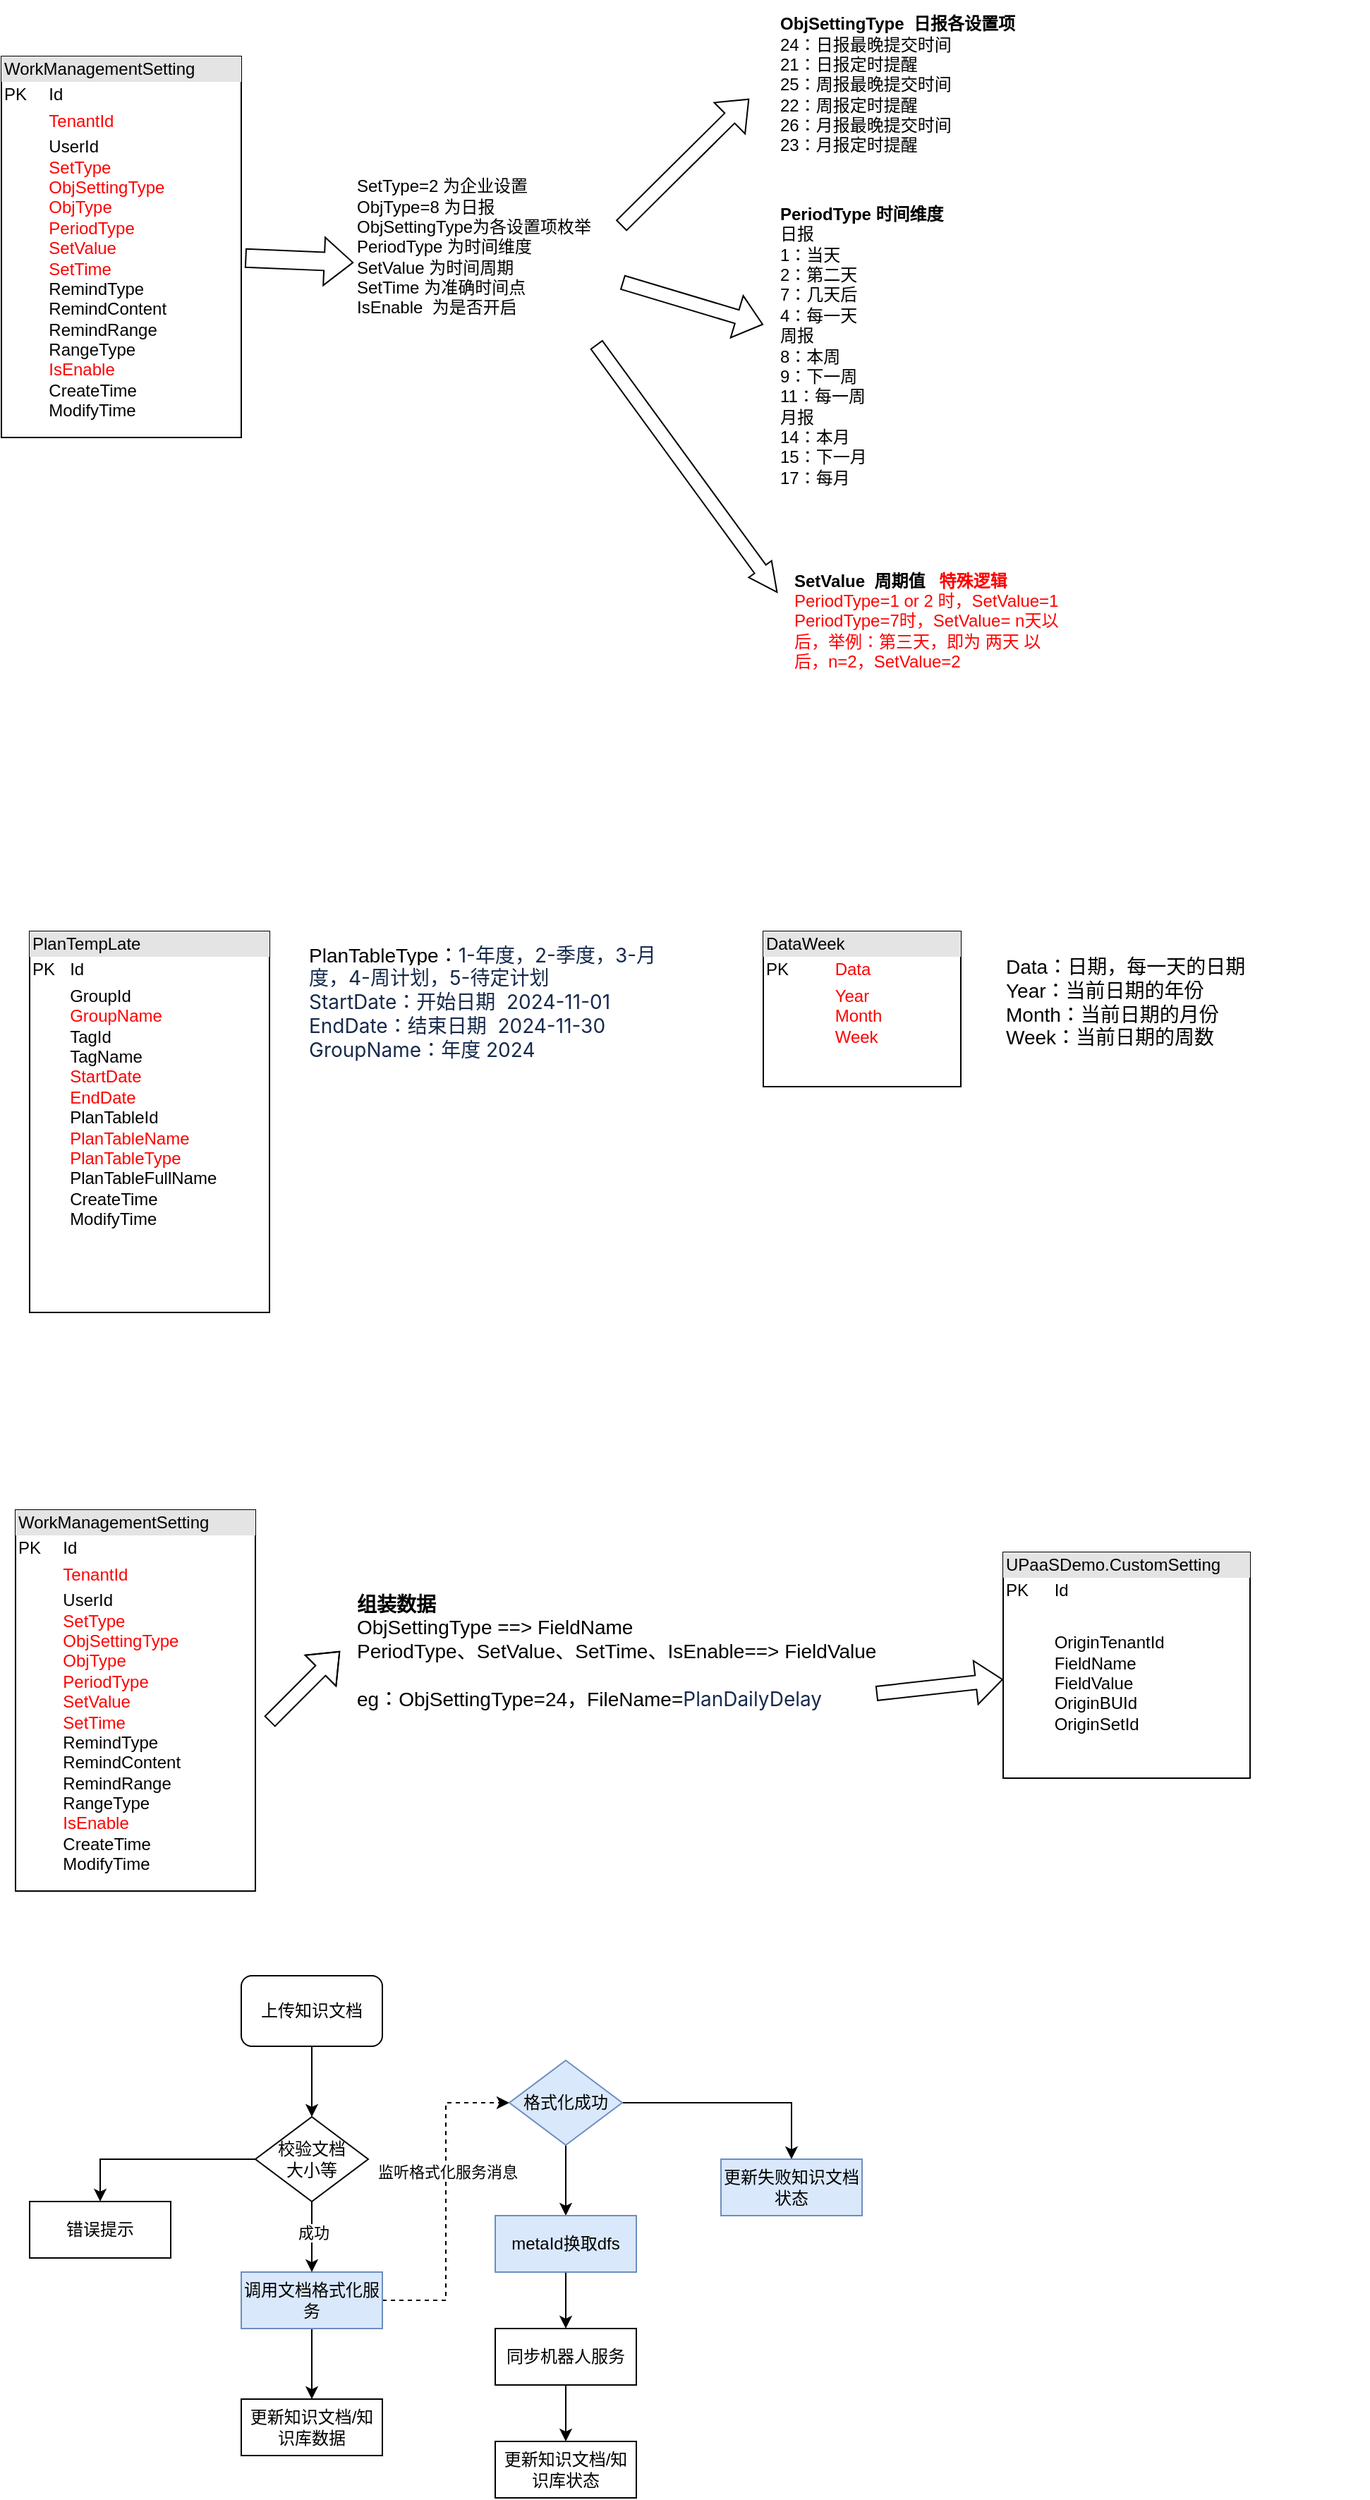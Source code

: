 <mxfile version="24.9.0">
  <diagram name="第 1 页" id="shWuY2HUWkcWStt58Jba">
    <mxGraphModel dx="1050" dy="564" grid="1" gridSize="10" guides="1" tooltips="1" connect="1" arrows="1" fold="1" page="1" pageScale="1" pageWidth="300000" pageHeight="30000" math="0" shadow="0">
      <root>
        <mxCell id="0" />
        <mxCell id="1" parent="0" />
        <mxCell id="7VeYFvIH7S3LwfYsSpzn-1" value="&lt;div style=&quot;box-sizing:border-box;width:100%;background:#e4e4e4;padding:2px;&quot;&gt;WorkManagementSetting&lt;/div&gt;&lt;table style=&quot;width:100%;font-size:1em;&quot; cellpadding=&quot;2&quot; cellspacing=&quot;0&quot;&gt;&lt;tbody&gt;&lt;tr&gt;&lt;td&gt;PK&lt;/td&gt;&lt;td&gt;Id&lt;/td&gt;&lt;/tr&gt;&lt;tr&gt;&lt;td&gt;&lt;br&gt;&lt;/td&gt;&lt;td&gt;&lt;font color=&quot;#ff0000&quot;&gt;TenantId&lt;/font&gt;&lt;/td&gt;&lt;/tr&gt;&lt;tr&gt;&lt;td&gt;&lt;/td&gt;&lt;td&gt;UserId&lt;br&gt;&lt;font color=&quot;#ff0000&quot;&gt;SetType&lt;br&gt;ObjSettingType&lt;br&gt;ObjType&lt;br&gt;PeriodType&lt;br&gt;SetValue&lt;br&gt;SetTime&lt;/font&gt;&lt;br&gt;RemindType&lt;br&gt;RemindContent&lt;br&gt;RemindRange&lt;br&gt;RangeType&lt;br&gt;&lt;font color=&quot;#ff0000&quot;&gt;IsEnable&lt;/font&gt;&lt;br&gt;CreateTime&lt;br&gt;ModifyTime&lt;br&gt;&lt;br&gt;&lt;/td&gt;&lt;/tr&gt;&lt;/tbody&gt;&lt;/table&gt;" style="verticalAlign=top;align=left;overflow=fill;html=1;whiteSpace=wrap;" parent="1" vertex="1">
          <mxGeometry x="70" y="60" width="170" height="270" as="geometry" />
        </mxCell>
        <mxCell id="7VeYFvIH7S3LwfYsSpzn-3" value="&lt;div style=&quot;&quot;&gt;&lt;span style=&quot;background-color: initial;&quot;&gt;SetType=2 为企业设置&lt;/span&gt;&lt;/div&gt;&lt;div style=&quot;&quot;&gt;ObjType=8 为日报&lt;span style=&quot;background-color: initial;&quot;&gt;&lt;br&gt;&lt;/span&gt;&lt;/div&gt;&lt;div style=&quot;&quot;&gt;ObjSettingType为各设置项枚举&lt;/div&gt;&lt;div style=&quot;&quot;&gt;PeriodType 为时间维度&lt;/div&gt;&lt;div&gt;SetValue 为时间周期&lt;/div&gt;&lt;div&gt;SetTime 为准确时间点&lt;/div&gt;&lt;div&gt;IsEnable&amp;nbsp; 为是否开启&lt;/div&gt;" style="text;html=1;align=left;verticalAlign=middle;whiteSpace=wrap;rounded=0;strokeColor=none;" parent="1" vertex="1">
          <mxGeometry x="320" y="125" width="190" height="140" as="geometry" />
        </mxCell>
        <mxCell id="7VeYFvIH7S3LwfYsSpzn-5" value="&lt;b&gt;ObjSettingType&amp;nbsp; 日报各设置项&lt;/b&gt;&lt;div&gt;24：日报最晚提交时间&lt;/div&gt;&lt;div&gt;21：日报定时提醒&lt;/div&gt;&lt;div&gt;25：周报最晚提交时间&lt;/div&gt;&lt;div&gt;22：周报定时提醒&lt;/div&gt;&lt;div&gt;26：月报最晚提交时间&lt;/div&gt;&lt;div&gt;23：月报定时提醒&lt;/div&gt;" style="text;html=1;align=left;verticalAlign=middle;whiteSpace=wrap;rounded=0;" parent="1" vertex="1">
          <mxGeometry x="620" y="20" width="200" height="120" as="geometry" />
        </mxCell>
        <mxCell id="7VeYFvIH7S3LwfYsSpzn-7" value="&lt;b&gt;PeriodType 时间维度&lt;/b&gt;&lt;div&gt;日报&lt;/div&gt;&lt;div&gt;1：当天&lt;/div&gt;&lt;div&gt;2：第二天&lt;/div&gt;&lt;div&gt;7：几天后&lt;/div&gt;&lt;div&gt;4：每一天&lt;/div&gt;&lt;div&gt;周报&lt;/div&gt;&lt;div&gt;8：本周&lt;/div&gt;&lt;div&gt;9：下一周&lt;/div&gt;&lt;div&gt;11：每一周&lt;/div&gt;&lt;div&gt;月报&lt;/div&gt;&lt;div&gt;14：本月&lt;/div&gt;&lt;div&gt;15：下一月&lt;/div&gt;&lt;div&gt;17：每月&lt;/div&gt;" style="text;html=1;align=left;verticalAlign=middle;whiteSpace=wrap;rounded=0;" parent="1" vertex="1">
          <mxGeometry x="620" y="160" width="170" height="210" as="geometry" />
        </mxCell>
        <mxCell id="7VeYFvIH7S3LwfYsSpzn-9" value="&lt;b&gt;SetValue&amp;nbsp; 周期值&amp;nbsp; &amp;nbsp;&lt;font color=&quot;#ff0000&quot;&gt;特殊逻辑&lt;/font&gt;&lt;/b&gt;&lt;div&gt;&lt;font color=&quot;#ff0000&quot;&gt;PeriodType=1 or 2 时，SetValue=1&amp;nbsp;&lt;/font&gt;&lt;/div&gt;&lt;div&gt;&lt;font color=&quot;#ff0000&quot;&gt;PeriodType=7时，SetValue= n天以后，举例：第三天，即为 两天 以后，n=2，SetValue=2&lt;/font&gt;&lt;/div&gt;" style="text;html=1;align=left;verticalAlign=middle;whiteSpace=wrap;rounded=0;" parent="1" vertex="1">
          <mxGeometry x="630" y="400" width="200" height="120" as="geometry" />
        </mxCell>
        <mxCell id="7VeYFvIH7S3LwfYsSpzn-11" value="" style="shape=flexArrow;endArrow=classic;html=1;rounded=0;entryX=-0.002;entryY=0.579;entryDx=0;entryDy=0;entryPerimeter=0;exitX=1.016;exitY=0.529;exitDx=0;exitDy=0;exitPerimeter=0;width=13;endSize=6.44;" parent="1" source="7VeYFvIH7S3LwfYsSpzn-1" target="7VeYFvIH7S3LwfYsSpzn-3" edge="1">
          <mxGeometry width="50" height="50" relative="1" as="geometry">
            <mxPoint x="250" y="210" as="sourcePoint" />
            <mxPoint x="300" y="160" as="targetPoint" />
          </mxGeometry>
        </mxCell>
        <mxCell id="7VeYFvIH7S3LwfYsSpzn-12" value="" style="shape=flexArrow;endArrow=classic;html=1;rounded=0;exitX=0.996;exitY=0.393;exitDx=0;exitDy=0;exitPerimeter=0;" parent="1" source="7VeYFvIH7S3LwfYsSpzn-3" edge="1">
          <mxGeometry width="50" height="50" relative="1" as="geometry">
            <mxPoint x="530" y="150" as="sourcePoint" />
            <mxPoint x="600" y="90" as="targetPoint" />
          </mxGeometry>
        </mxCell>
        <mxCell id="7VeYFvIH7S3LwfYsSpzn-13" value="" style="shape=flexArrow;endArrow=classic;html=1;rounded=0;" parent="1" edge="1">
          <mxGeometry width="50" height="50" relative="1" as="geometry">
            <mxPoint x="510" y="220" as="sourcePoint" />
            <mxPoint x="610" y="250" as="targetPoint" />
          </mxGeometry>
        </mxCell>
        <mxCell id="7VeYFvIH7S3LwfYsSpzn-14" value="" style="shape=flexArrow;endArrow=classic;html=1;rounded=0;exitX=0.903;exitY=0.993;exitDx=0;exitDy=0;endWidth=9;endSize=6.4;exitPerimeter=0;" parent="1" source="7VeYFvIH7S3LwfYsSpzn-3" edge="1">
          <mxGeometry width="50" height="50" relative="1" as="geometry">
            <mxPoint x="510" y="330" as="sourcePoint" />
            <mxPoint x="620" y="440" as="targetPoint" />
          </mxGeometry>
        </mxCell>
        <mxCell id="zKdpXXExsagisuEClEvH-1" value="&lt;div style=&quot;box-sizing:border-box;width:100%;background:#e4e4e4;padding:2px;&quot;&gt;PlanTempLate&lt;/div&gt;&lt;table style=&quot;width:100%;font-size:1em;&quot; cellpadding=&quot;2&quot; cellspacing=&quot;0&quot;&gt;&lt;tbody&gt;&lt;tr&gt;&lt;td&gt;PK&lt;/td&gt;&lt;td&gt;Id&lt;/td&gt;&lt;/tr&gt;&lt;tr&gt;&lt;td&gt;&lt;br&gt;&lt;/td&gt;&lt;td&gt;GroupId&lt;br&gt;&lt;font color=&quot;#ff0000&quot;&gt;GroupName&lt;/font&gt;&lt;br&gt;TagId&lt;br&gt;TagName&lt;br&gt;&lt;font color=&quot;#ff0000&quot;&gt;StartDate&lt;br&gt;EndDate&lt;/font&gt;&lt;br&gt;PlanTableId&lt;br&gt;&lt;font color=&quot;#ff0000&quot;&gt;PlanTableName&lt;br&gt;PlanTableType&lt;/font&gt;&lt;br&gt;PlanTableFullName&lt;br&gt;CreateTime&lt;br&gt;ModifyTime&lt;/td&gt;&lt;/tr&gt;&lt;tr&gt;&lt;td&gt;&lt;/td&gt;&lt;td&gt;&lt;br&gt;&lt;br&gt;&lt;/td&gt;&lt;/tr&gt;&lt;/tbody&gt;&lt;/table&gt;" style="verticalAlign=top;align=left;overflow=fill;html=1;whiteSpace=wrap;" parent="1" vertex="1">
          <mxGeometry x="90" y="680" width="170" height="270" as="geometry" />
        </mxCell>
        <mxCell id="zKdpXXExsagisuEClEvH-2" value="&lt;font style=&quot;font-size: 14px;&quot;&gt;PlanTableType：&lt;/font&gt;&lt;span style=&quot;color: rgb(23, 43, 77); font-family: -apple-system, BlinkMacSystemFont, &amp;quot;Segoe UI&amp;quot;, Roboto, Oxygen, Ubuntu, &amp;quot;Fira Sans&amp;quot;, &amp;quot;Droid Sans&amp;quot;, &amp;quot;Helvetica Neue&amp;quot;, sans-serif; font-size: 14px; background-color: rgb(255, 255, 255);&quot;&gt;1-年度，2-季度，3-月度，4-周计划，5-待定计划&lt;/span&gt;&lt;div&gt;&lt;span style=&quot;color: rgb(23, 43, 77); font-family: -apple-system, BlinkMacSystemFont, &amp;quot;Segoe UI&amp;quot;, Roboto, Oxygen, Ubuntu, &amp;quot;Fira Sans&amp;quot;, &amp;quot;Droid Sans&amp;quot;, &amp;quot;Helvetica Neue&amp;quot;, sans-serif; font-size: 14px; background-color: rgb(255, 255, 255);&quot;&gt;StartDate：开始日期&amp;nbsp; 2024-11-01&lt;/span&gt;&lt;/div&gt;&lt;div&gt;&lt;span style=&quot;color: rgb(23, 43, 77); font-family: -apple-system, BlinkMacSystemFont, &amp;quot;Segoe UI&amp;quot;, Roboto, Oxygen, Ubuntu, &amp;quot;Fira Sans&amp;quot;, &amp;quot;Droid Sans&amp;quot;, &amp;quot;Helvetica Neue&amp;quot;, sans-serif; font-size: 14px; background-color: rgb(255, 255, 255);&quot;&gt;EndDate：结束日期&amp;nbsp; 2024-11-30&lt;/span&gt;&lt;/div&gt;&lt;div&gt;&lt;span style=&quot;color: rgb(23, 43, 77); font-family: -apple-system, BlinkMacSystemFont, &amp;quot;Segoe UI&amp;quot;, Roboto, Oxygen, Ubuntu, &amp;quot;Fira Sans&amp;quot;, &amp;quot;Droid Sans&amp;quot;, &amp;quot;Helvetica Neue&amp;quot;, sans-serif; font-size: 14px; background-color: rgb(255, 255, 255);&quot;&gt;GroupName：年度 2024&lt;/span&gt;&lt;/div&gt;" style="text;html=1;align=left;verticalAlign=middle;whiteSpace=wrap;rounded=0;" parent="1" vertex="1">
          <mxGeometry x="285.5" y="660" width="259" height="140" as="geometry" />
        </mxCell>
        <mxCell id="zKdpXXExsagisuEClEvH-3" value="&lt;div style=&quot;box-sizing:border-box;width:100%;background:#e4e4e4;padding:2px;&quot;&gt;DataWeek&lt;/div&gt;&lt;table style=&quot;width:100%;font-size:1em;&quot; cellpadding=&quot;2&quot; cellspacing=&quot;0&quot;&gt;&lt;tbody&gt;&lt;tr&gt;&lt;td&gt;PK&lt;/td&gt;&lt;td&gt;&lt;font color=&quot;#ff0000&quot;&gt;Data&lt;/font&gt;&lt;/td&gt;&lt;/tr&gt;&lt;tr&gt;&lt;td&gt;&lt;font color=&quot;#ff0000&quot;&gt;&lt;br&gt;&lt;/font&gt;&lt;/td&gt;&lt;td&gt;&lt;font color=&quot;#ff0000&quot;&gt;Year&lt;br&gt;Month&lt;br&gt;Week&lt;/font&gt;&lt;/td&gt;&lt;/tr&gt;&lt;tr&gt;&lt;td&gt;&lt;/td&gt;&lt;td&gt;&lt;br&gt;&lt;br&gt;&lt;/td&gt;&lt;/tr&gt;&lt;/tbody&gt;&lt;/table&gt;" style="verticalAlign=top;align=left;overflow=fill;html=1;whiteSpace=wrap;" parent="1" vertex="1">
          <mxGeometry x="610" y="680" width="140" height="110" as="geometry" />
        </mxCell>
        <mxCell id="zKdpXXExsagisuEClEvH-4" value="&lt;span style=&quot;font-size: 14px;&quot;&gt;Data：日期，每一天的日期&lt;/span&gt;&lt;div&gt;&lt;span style=&quot;font-size: 14px;&quot;&gt;Year：当前日期的年份&lt;/span&gt;&lt;/div&gt;&lt;div&gt;&lt;span style=&quot;font-size: 14px;&quot;&gt;Month：当前日期的月份&lt;/span&gt;&lt;/div&gt;&lt;div&gt;&lt;span style=&quot;font-size: 14px;&quot;&gt;Week：当前日期的周数&lt;/span&gt;&lt;/div&gt;" style="text;html=1;align=left;verticalAlign=middle;whiteSpace=wrap;rounded=0;" parent="1" vertex="1">
          <mxGeometry x="780" y="660" width="259" height="140" as="geometry" />
        </mxCell>
        <mxCell id="bufFFtMxC0N4FM9tlRHT-1" value="&lt;div style=&quot;box-sizing:border-box;width:100%;background:#e4e4e4;padding:2px;&quot;&gt;WorkManagementSetting&lt;/div&gt;&lt;table style=&quot;width:100%;font-size:1em;&quot; cellpadding=&quot;2&quot; cellspacing=&quot;0&quot;&gt;&lt;tbody&gt;&lt;tr&gt;&lt;td&gt;PK&lt;/td&gt;&lt;td&gt;Id&lt;/td&gt;&lt;/tr&gt;&lt;tr&gt;&lt;td&gt;&lt;br&gt;&lt;/td&gt;&lt;td&gt;&lt;font color=&quot;#ff0000&quot;&gt;TenantId&lt;/font&gt;&lt;/td&gt;&lt;/tr&gt;&lt;tr&gt;&lt;td&gt;&lt;/td&gt;&lt;td&gt;UserId&lt;br&gt;&lt;font color=&quot;#ff0000&quot;&gt;SetType&lt;br&gt;ObjSettingType&lt;br&gt;ObjType&lt;br&gt;PeriodType&lt;br&gt;SetValue&lt;br&gt;SetTime&lt;/font&gt;&lt;br&gt;RemindType&lt;br&gt;RemindContent&lt;br&gt;RemindRange&lt;br&gt;RangeType&lt;br&gt;&lt;font color=&quot;#ff0000&quot;&gt;IsEnable&lt;/font&gt;&lt;br&gt;CreateTime&lt;br&gt;ModifyTime&lt;br&gt;&lt;br&gt;&lt;/td&gt;&lt;/tr&gt;&lt;/tbody&gt;&lt;/table&gt;" style="verticalAlign=top;align=left;overflow=fill;html=1;whiteSpace=wrap;" vertex="1" parent="1">
          <mxGeometry x="80" y="1090" width="170" height="270" as="geometry" />
        </mxCell>
        <mxCell id="bufFFtMxC0N4FM9tlRHT-2" value="&lt;div style=&quot;box-sizing:border-box;width:100%;background:#e4e4e4;padding:2px;&quot;&gt;UPaaSDemo.CustomSetting&lt;/div&gt;&lt;table style=&quot;width:100%;font-size:1em;&quot; cellpadding=&quot;2&quot; cellspacing=&quot;0&quot;&gt;&lt;tbody&gt;&lt;tr&gt;&lt;td&gt;PK&lt;/td&gt;&lt;td&gt;Id&lt;/td&gt;&lt;/tr&gt;&lt;tr&gt;&lt;td&gt;&lt;br&gt;&lt;/td&gt;&lt;td&gt;&lt;/td&gt;&lt;/tr&gt;&lt;tr&gt;&lt;td&gt;&lt;/td&gt;&lt;td&gt;OriginTenantId&lt;br&gt;FieldName&lt;br&gt;FieldValue&lt;br&gt;OriginBUId&lt;br&gt;OriginSetId&lt;br&gt;&lt;br&gt;&lt;/td&gt;&lt;/tr&gt;&lt;/tbody&gt;&lt;/table&gt;" style="verticalAlign=top;align=left;overflow=fill;html=1;whiteSpace=wrap;" vertex="1" parent="1">
          <mxGeometry x="780" y="1120" width="175" height="160" as="geometry" />
        </mxCell>
        <mxCell id="bufFFtMxC0N4FM9tlRHT-3" value="&lt;div style=&quot;&quot;&gt;&lt;b&gt;&lt;font style=&quot;font-size: 14px;&quot;&gt;组装数据&lt;/font&gt;&lt;/b&gt;&lt;/div&gt;&lt;div style=&quot;&quot;&gt;&lt;font style=&quot;font-size: 14px;&quot;&gt;ObjSettingType ==&amp;gt; FieldName&lt;/font&gt;&lt;/div&gt;&lt;div style=&quot;&quot;&gt;&lt;font style=&quot;font-size: 14px;&quot;&gt;PeriodType、SetValue、SetTime、IsEnable==&amp;gt; FieldValue&lt;/font&gt;&lt;/div&gt;&lt;div style=&quot;&quot;&gt;&lt;font style=&quot;font-size: 14px;&quot;&gt;&lt;br&gt;&lt;/font&gt;&lt;/div&gt;&lt;div style=&quot;&quot;&gt;&lt;span style=&quot;font-size: 14px;&quot;&gt;eg：ObjSettingType=24，FileName=&lt;/span&gt;&lt;span style=&quot;background-color: rgb(255, 255, 255); color: rgb(23, 43, 77); font-family: -apple-system, BlinkMacSystemFont, &amp;quot;Segoe UI&amp;quot;, Roboto, Oxygen, Ubuntu, &amp;quot;Fira Sans&amp;quot;, &amp;quot;Droid Sans&amp;quot;, &amp;quot;Helvetica Neue&amp;quot;, sans-serif; font-size: 14px;&quot;&gt;PlanDailyDelay&lt;/span&gt;&lt;/div&gt;" style="text;html=1;align=left;verticalAlign=middle;whiteSpace=wrap;rounded=0;strokeColor=none;" vertex="1" parent="1">
          <mxGeometry x="320" y="1120" width="390" height="140" as="geometry" />
        </mxCell>
        <mxCell id="bufFFtMxC0N4FM9tlRHT-5" value="" style="shape=flexArrow;endArrow=classic;html=1;rounded=0;" edge="1" parent="1">
          <mxGeometry width="50" height="50" relative="1" as="geometry">
            <mxPoint x="260" y="1240" as="sourcePoint" />
            <mxPoint x="310" y="1190" as="targetPoint" />
            <Array as="points">
              <mxPoint x="270" y="1230" />
            </Array>
          </mxGeometry>
        </mxCell>
        <mxCell id="bufFFtMxC0N4FM9tlRHT-6" value="" style="shape=flexArrow;endArrow=classic;html=1;rounded=0;entryX=0;entryY=0.563;entryDx=0;entryDy=0;entryPerimeter=0;" edge="1" parent="1" target="bufFFtMxC0N4FM9tlRHT-2">
          <mxGeometry width="50" height="50" relative="1" as="geometry">
            <mxPoint x="690" y="1220" as="sourcePoint" />
            <mxPoint x="750" y="1175" as="targetPoint" />
            <Array as="points" />
          </mxGeometry>
        </mxCell>
        <mxCell id="bufFFtMxC0N4FM9tlRHT-11" value="" style="edgeStyle=orthogonalEdgeStyle;rounded=0;orthogonalLoop=1;jettySize=auto;html=1;" edge="1" parent="1" source="bufFFtMxC0N4FM9tlRHT-7" target="bufFFtMxC0N4FM9tlRHT-9">
          <mxGeometry relative="1" as="geometry" />
        </mxCell>
        <mxCell id="bufFFtMxC0N4FM9tlRHT-7" value="上传知识文档" style="rounded=1;whiteSpace=wrap;html=1;" vertex="1" parent="1">
          <mxGeometry x="240" y="1420" width="100" height="50" as="geometry" />
        </mxCell>
        <mxCell id="bufFFtMxC0N4FM9tlRHT-21" value="" style="edgeStyle=orthogonalEdgeStyle;rounded=0;orthogonalLoop=1;jettySize=auto;html=1;" edge="1" parent="1" source="bufFFtMxC0N4FM9tlRHT-8" target="bufFFtMxC0N4FM9tlRHT-19">
          <mxGeometry relative="1" as="geometry" />
        </mxCell>
        <mxCell id="bufFFtMxC0N4FM9tlRHT-30" style="edgeStyle=orthogonalEdgeStyle;rounded=0;orthogonalLoop=1;jettySize=auto;html=1;entryX=0;entryY=0.5;entryDx=0;entryDy=0;dashed=1;" edge="1" parent="1" source="bufFFtMxC0N4FM9tlRHT-8" target="bufFFtMxC0N4FM9tlRHT-23">
          <mxGeometry relative="1" as="geometry" />
        </mxCell>
        <mxCell id="bufFFtMxC0N4FM9tlRHT-31" value="监听格式化服务消息" style="edgeLabel;html=1;align=center;verticalAlign=middle;resizable=0;points=[];" vertex="1" connectable="0" parent="bufFFtMxC0N4FM9tlRHT-30">
          <mxGeometry x="0.181" y="-1" relative="1" as="geometry">
            <mxPoint as="offset" />
          </mxGeometry>
        </mxCell>
        <mxCell id="bufFFtMxC0N4FM9tlRHT-8" value="调用文档格式化服务" style="rounded=0;whiteSpace=wrap;html=1;fillColor=#dae8fc;strokeColor=#6c8ebf;" vertex="1" parent="1">
          <mxGeometry x="240" y="1630" width="100" height="40" as="geometry" />
        </mxCell>
        <mxCell id="bufFFtMxC0N4FM9tlRHT-12" value="" style="edgeStyle=orthogonalEdgeStyle;rounded=0;orthogonalLoop=1;jettySize=auto;html=1;" edge="1" parent="1" source="bufFFtMxC0N4FM9tlRHT-9" target="bufFFtMxC0N4FM9tlRHT-8">
          <mxGeometry relative="1" as="geometry" />
        </mxCell>
        <mxCell id="bufFFtMxC0N4FM9tlRHT-16" value="成功" style="edgeLabel;html=1;align=center;verticalAlign=middle;resizable=0;points=[];" vertex="1" connectable="0" parent="bufFFtMxC0N4FM9tlRHT-12">
          <mxGeometry x="-0.112" y="1" relative="1" as="geometry">
            <mxPoint as="offset" />
          </mxGeometry>
        </mxCell>
        <mxCell id="bufFFtMxC0N4FM9tlRHT-17" style="edgeStyle=orthogonalEdgeStyle;rounded=0;orthogonalLoop=1;jettySize=auto;html=1;entryX=0.5;entryY=0;entryDx=0;entryDy=0;" edge="1" parent="1" source="bufFFtMxC0N4FM9tlRHT-9" target="bufFFtMxC0N4FM9tlRHT-15">
          <mxGeometry relative="1" as="geometry" />
        </mxCell>
        <mxCell id="bufFFtMxC0N4FM9tlRHT-9" value="校验文档&lt;div&gt;大小等&lt;/div&gt;" style="rhombus;whiteSpace=wrap;html=1;" vertex="1" parent="1">
          <mxGeometry x="250" y="1520" width="80" height="60" as="geometry" />
        </mxCell>
        <mxCell id="bufFFtMxC0N4FM9tlRHT-28" value="" style="edgeStyle=orthogonalEdgeStyle;rounded=0;orthogonalLoop=1;jettySize=auto;html=1;" edge="1" parent="1" source="bufFFtMxC0N4FM9tlRHT-10" target="bufFFtMxC0N4FM9tlRHT-27">
          <mxGeometry relative="1" as="geometry" />
        </mxCell>
        <mxCell id="bufFFtMxC0N4FM9tlRHT-10" value="同步机器人服务" style="rounded=0;whiteSpace=wrap;html=1;" vertex="1" parent="1">
          <mxGeometry x="420" y="1670" width="100" height="40" as="geometry" />
        </mxCell>
        <mxCell id="bufFFtMxC0N4FM9tlRHT-15" value="错误提示" style="rounded=0;whiteSpace=wrap;html=1;" vertex="1" parent="1">
          <mxGeometry x="90" y="1580" width="100" height="40" as="geometry" />
        </mxCell>
        <mxCell id="bufFFtMxC0N4FM9tlRHT-19" value="更新知识文档/知识库数据" style="rounded=0;whiteSpace=wrap;html=1;" vertex="1" parent="1">
          <mxGeometry x="240" y="1720" width="100" height="40" as="geometry" />
        </mxCell>
        <mxCell id="bufFFtMxC0N4FM9tlRHT-29" style="edgeStyle=orthogonalEdgeStyle;rounded=0;orthogonalLoop=1;jettySize=auto;html=1;entryX=0.5;entryY=0;entryDx=0;entryDy=0;" edge="1" parent="1" source="bufFFtMxC0N4FM9tlRHT-23" target="bufFFtMxC0N4FM9tlRHT-26">
          <mxGeometry relative="1" as="geometry" />
        </mxCell>
        <mxCell id="bufFFtMxC0N4FM9tlRHT-36" value="" style="edgeStyle=orthogonalEdgeStyle;rounded=0;orthogonalLoop=1;jettySize=auto;html=1;" edge="1" parent="1" source="bufFFtMxC0N4FM9tlRHT-23" target="bufFFtMxC0N4FM9tlRHT-35">
          <mxGeometry relative="1" as="geometry" />
        </mxCell>
        <mxCell id="bufFFtMxC0N4FM9tlRHT-23" value="格式化成功" style="rhombus;whiteSpace=wrap;html=1;fillColor=#dae8fc;strokeColor=#6c8ebf;" vertex="1" parent="1">
          <mxGeometry x="430" y="1480" width="80" height="60" as="geometry" />
        </mxCell>
        <mxCell id="bufFFtMxC0N4FM9tlRHT-26" value="更新失败知识文档状态" style="rounded=0;whiteSpace=wrap;html=1;fillColor=#dae8fc;strokeColor=#6c8ebf;" vertex="1" parent="1">
          <mxGeometry x="580" y="1550" width="100" height="40" as="geometry" />
        </mxCell>
        <mxCell id="bufFFtMxC0N4FM9tlRHT-27" value="更新知识文档/知识库状态" style="rounded=0;whiteSpace=wrap;html=1;" vertex="1" parent="1">
          <mxGeometry x="420" y="1750" width="100" height="40" as="geometry" />
        </mxCell>
        <mxCell id="bufFFtMxC0N4FM9tlRHT-37" value="" style="edgeStyle=orthogonalEdgeStyle;rounded=0;orthogonalLoop=1;jettySize=auto;html=1;" edge="1" parent="1" source="bufFFtMxC0N4FM9tlRHT-35" target="bufFFtMxC0N4FM9tlRHT-10">
          <mxGeometry relative="1" as="geometry" />
        </mxCell>
        <mxCell id="bufFFtMxC0N4FM9tlRHT-35" value="metaId换取dfs" style="rounded=0;whiteSpace=wrap;html=1;fillColor=#dae8fc;strokeColor=#6c8ebf;" vertex="1" parent="1">
          <mxGeometry x="420" y="1590" width="100" height="40" as="geometry" />
        </mxCell>
      </root>
    </mxGraphModel>
  </diagram>
</mxfile>
